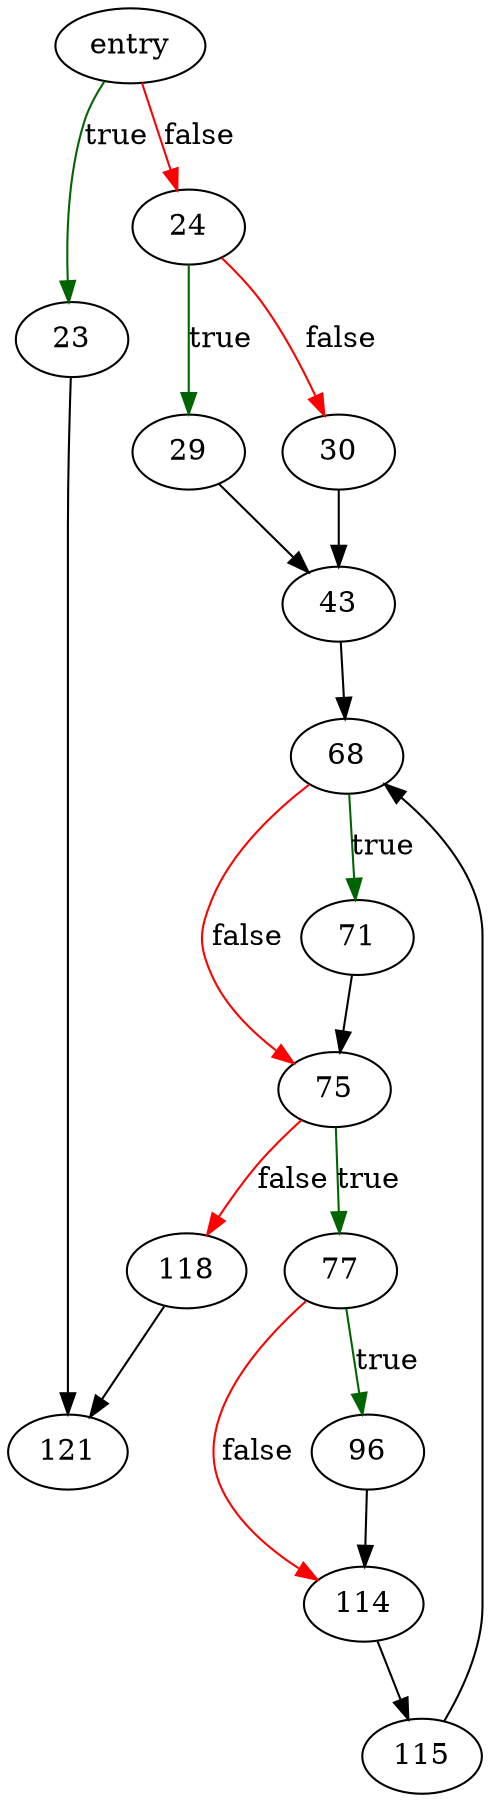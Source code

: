 digraph "walRewriteChecksums" {
	// Node definitions.
	2 [label=entry];
	23;
	24;
	29;
	30;
	43;
	68;
	71;
	75;
	77;
	96;
	114;
	115;
	118;
	121;

	// Edge definitions.
	2 -> 23 [
		color=darkgreen
		label=true
	];
	2 -> 24 [
		color=red
		label=false
	];
	23 -> 121;
	24 -> 29 [
		color=darkgreen
		label=true
	];
	24 -> 30 [
		color=red
		label=false
	];
	29 -> 43;
	30 -> 43;
	43 -> 68;
	68 -> 71 [
		color=darkgreen
		label=true
	];
	68 -> 75 [
		color=red
		label=false
	];
	71 -> 75;
	75 -> 77 [
		color=darkgreen
		label=true
	];
	75 -> 118 [
		color=red
		label=false
	];
	77 -> 96 [
		color=darkgreen
		label=true
	];
	77 -> 114 [
		color=red
		label=false
	];
	96 -> 114;
	114 -> 115;
	115 -> 68;
	118 -> 121;
}